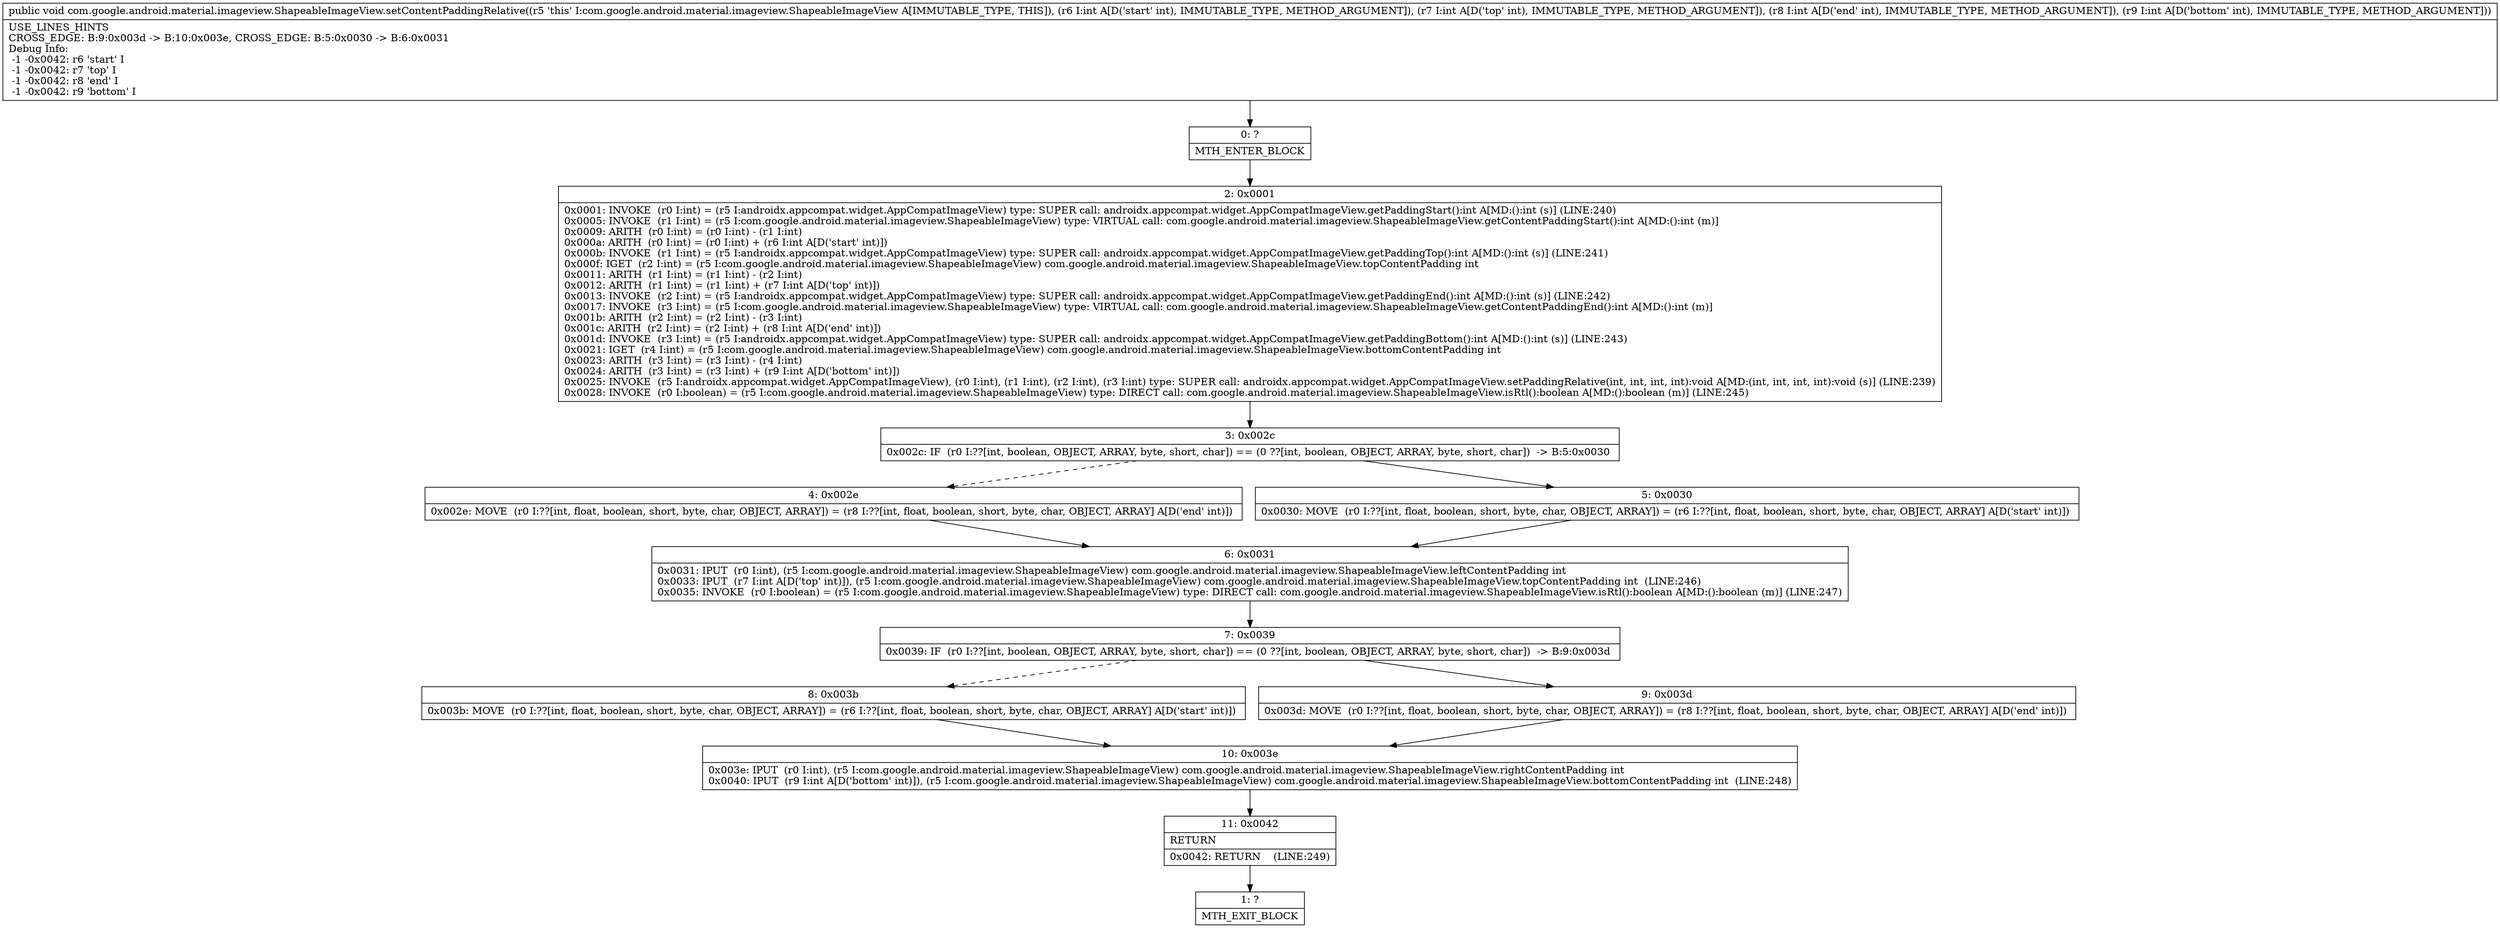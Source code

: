 digraph "CFG forcom.google.android.material.imageview.ShapeableImageView.setContentPaddingRelative(IIII)V" {
Node_0 [shape=record,label="{0\:\ ?|MTH_ENTER_BLOCK\l}"];
Node_2 [shape=record,label="{2\:\ 0x0001|0x0001: INVOKE  (r0 I:int) = (r5 I:androidx.appcompat.widget.AppCompatImageView) type: SUPER call: androidx.appcompat.widget.AppCompatImageView.getPaddingStart():int A[MD:():int (s)] (LINE:240)\l0x0005: INVOKE  (r1 I:int) = (r5 I:com.google.android.material.imageview.ShapeableImageView) type: VIRTUAL call: com.google.android.material.imageview.ShapeableImageView.getContentPaddingStart():int A[MD:():int (m)]\l0x0009: ARITH  (r0 I:int) = (r0 I:int) \- (r1 I:int) \l0x000a: ARITH  (r0 I:int) = (r0 I:int) + (r6 I:int A[D('start' int)]) \l0x000b: INVOKE  (r1 I:int) = (r5 I:androidx.appcompat.widget.AppCompatImageView) type: SUPER call: androidx.appcompat.widget.AppCompatImageView.getPaddingTop():int A[MD:():int (s)] (LINE:241)\l0x000f: IGET  (r2 I:int) = (r5 I:com.google.android.material.imageview.ShapeableImageView) com.google.android.material.imageview.ShapeableImageView.topContentPadding int \l0x0011: ARITH  (r1 I:int) = (r1 I:int) \- (r2 I:int) \l0x0012: ARITH  (r1 I:int) = (r1 I:int) + (r7 I:int A[D('top' int)]) \l0x0013: INVOKE  (r2 I:int) = (r5 I:androidx.appcompat.widget.AppCompatImageView) type: SUPER call: androidx.appcompat.widget.AppCompatImageView.getPaddingEnd():int A[MD:():int (s)] (LINE:242)\l0x0017: INVOKE  (r3 I:int) = (r5 I:com.google.android.material.imageview.ShapeableImageView) type: VIRTUAL call: com.google.android.material.imageview.ShapeableImageView.getContentPaddingEnd():int A[MD:():int (m)]\l0x001b: ARITH  (r2 I:int) = (r2 I:int) \- (r3 I:int) \l0x001c: ARITH  (r2 I:int) = (r2 I:int) + (r8 I:int A[D('end' int)]) \l0x001d: INVOKE  (r3 I:int) = (r5 I:androidx.appcompat.widget.AppCompatImageView) type: SUPER call: androidx.appcompat.widget.AppCompatImageView.getPaddingBottom():int A[MD:():int (s)] (LINE:243)\l0x0021: IGET  (r4 I:int) = (r5 I:com.google.android.material.imageview.ShapeableImageView) com.google.android.material.imageview.ShapeableImageView.bottomContentPadding int \l0x0023: ARITH  (r3 I:int) = (r3 I:int) \- (r4 I:int) \l0x0024: ARITH  (r3 I:int) = (r3 I:int) + (r9 I:int A[D('bottom' int)]) \l0x0025: INVOKE  (r5 I:androidx.appcompat.widget.AppCompatImageView), (r0 I:int), (r1 I:int), (r2 I:int), (r3 I:int) type: SUPER call: androidx.appcompat.widget.AppCompatImageView.setPaddingRelative(int, int, int, int):void A[MD:(int, int, int, int):void (s)] (LINE:239)\l0x0028: INVOKE  (r0 I:boolean) = (r5 I:com.google.android.material.imageview.ShapeableImageView) type: DIRECT call: com.google.android.material.imageview.ShapeableImageView.isRtl():boolean A[MD:():boolean (m)] (LINE:245)\l}"];
Node_3 [shape=record,label="{3\:\ 0x002c|0x002c: IF  (r0 I:??[int, boolean, OBJECT, ARRAY, byte, short, char]) == (0 ??[int, boolean, OBJECT, ARRAY, byte, short, char])  \-\> B:5:0x0030 \l}"];
Node_4 [shape=record,label="{4\:\ 0x002e|0x002e: MOVE  (r0 I:??[int, float, boolean, short, byte, char, OBJECT, ARRAY]) = (r8 I:??[int, float, boolean, short, byte, char, OBJECT, ARRAY] A[D('end' int)]) \l}"];
Node_6 [shape=record,label="{6\:\ 0x0031|0x0031: IPUT  (r0 I:int), (r5 I:com.google.android.material.imageview.ShapeableImageView) com.google.android.material.imageview.ShapeableImageView.leftContentPadding int \l0x0033: IPUT  (r7 I:int A[D('top' int)]), (r5 I:com.google.android.material.imageview.ShapeableImageView) com.google.android.material.imageview.ShapeableImageView.topContentPadding int  (LINE:246)\l0x0035: INVOKE  (r0 I:boolean) = (r5 I:com.google.android.material.imageview.ShapeableImageView) type: DIRECT call: com.google.android.material.imageview.ShapeableImageView.isRtl():boolean A[MD:():boolean (m)] (LINE:247)\l}"];
Node_7 [shape=record,label="{7\:\ 0x0039|0x0039: IF  (r0 I:??[int, boolean, OBJECT, ARRAY, byte, short, char]) == (0 ??[int, boolean, OBJECT, ARRAY, byte, short, char])  \-\> B:9:0x003d \l}"];
Node_8 [shape=record,label="{8\:\ 0x003b|0x003b: MOVE  (r0 I:??[int, float, boolean, short, byte, char, OBJECT, ARRAY]) = (r6 I:??[int, float, boolean, short, byte, char, OBJECT, ARRAY] A[D('start' int)]) \l}"];
Node_10 [shape=record,label="{10\:\ 0x003e|0x003e: IPUT  (r0 I:int), (r5 I:com.google.android.material.imageview.ShapeableImageView) com.google.android.material.imageview.ShapeableImageView.rightContentPadding int \l0x0040: IPUT  (r9 I:int A[D('bottom' int)]), (r5 I:com.google.android.material.imageview.ShapeableImageView) com.google.android.material.imageview.ShapeableImageView.bottomContentPadding int  (LINE:248)\l}"];
Node_11 [shape=record,label="{11\:\ 0x0042|RETURN\l|0x0042: RETURN    (LINE:249)\l}"];
Node_1 [shape=record,label="{1\:\ ?|MTH_EXIT_BLOCK\l}"];
Node_9 [shape=record,label="{9\:\ 0x003d|0x003d: MOVE  (r0 I:??[int, float, boolean, short, byte, char, OBJECT, ARRAY]) = (r8 I:??[int, float, boolean, short, byte, char, OBJECT, ARRAY] A[D('end' int)]) \l}"];
Node_5 [shape=record,label="{5\:\ 0x0030|0x0030: MOVE  (r0 I:??[int, float, boolean, short, byte, char, OBJECT, ARRAY]) = (r6 I:??[int, float, boolean, short, byte, char, OBJECT, ARRAY] A[D('start' int)]) \l}"];
MethodNode[shape=record,label="{public void com.google.android.material.imageview.ShapeableImageView.setContentPaddingRelative((r5 'this' I:com.google.android.material.imageview.ShapeableImageView A[IMMUTABLE_TYPE, THIS]), (r6 I:int A[D('start' int), IMMUTABLE_TYPE, METHOD_ARGUMENT]), (r7 I:int A[D('top' int), IMMUTABLE_TYPE, METHOD_ARGUMENT]), (r8 I:int A[D('end' int), IMMUTABLE_TYPE, METHOD_ARGUMENT]), (r9 I:int A[D('bottom' int), IMMUTABLE_TYPE, METHOD_ARGUMENT]))  | USE_LINES_HINTS\lCROSS_EDGE: B:9:0x003d \-\> B:10:0x003e, CROSS_EDGE: B:5:0x0030 \-\> B:6:0x0031\lDebug Info:\l  \-1 \-0x0042: r6 'start' I\l  \-1 \-0x0042: r7 'top' I\l  \-1 \-0x0042: r8 'end' I\l  \-1 \-0x0042: r9 'bottom' I\l}"];
MethodNode -> Node_0;Node_0 -> Node_2;
Node_2 -> Node_3;
Node_3 -> Node_4[style=dashed];
Node_3 -> Node_5;
Node_4 -> Node_6;
Node_6 -> Node_7;
Node_7 -> Node_8[style=dashed];
Node_7 -> Node_9;
Node_8 -> Node_10;
Node_10 -> Node_11;
Node_11 -> Node_1;
Node_9 -> Node_10;
Node_5 -> Node_6;
}

